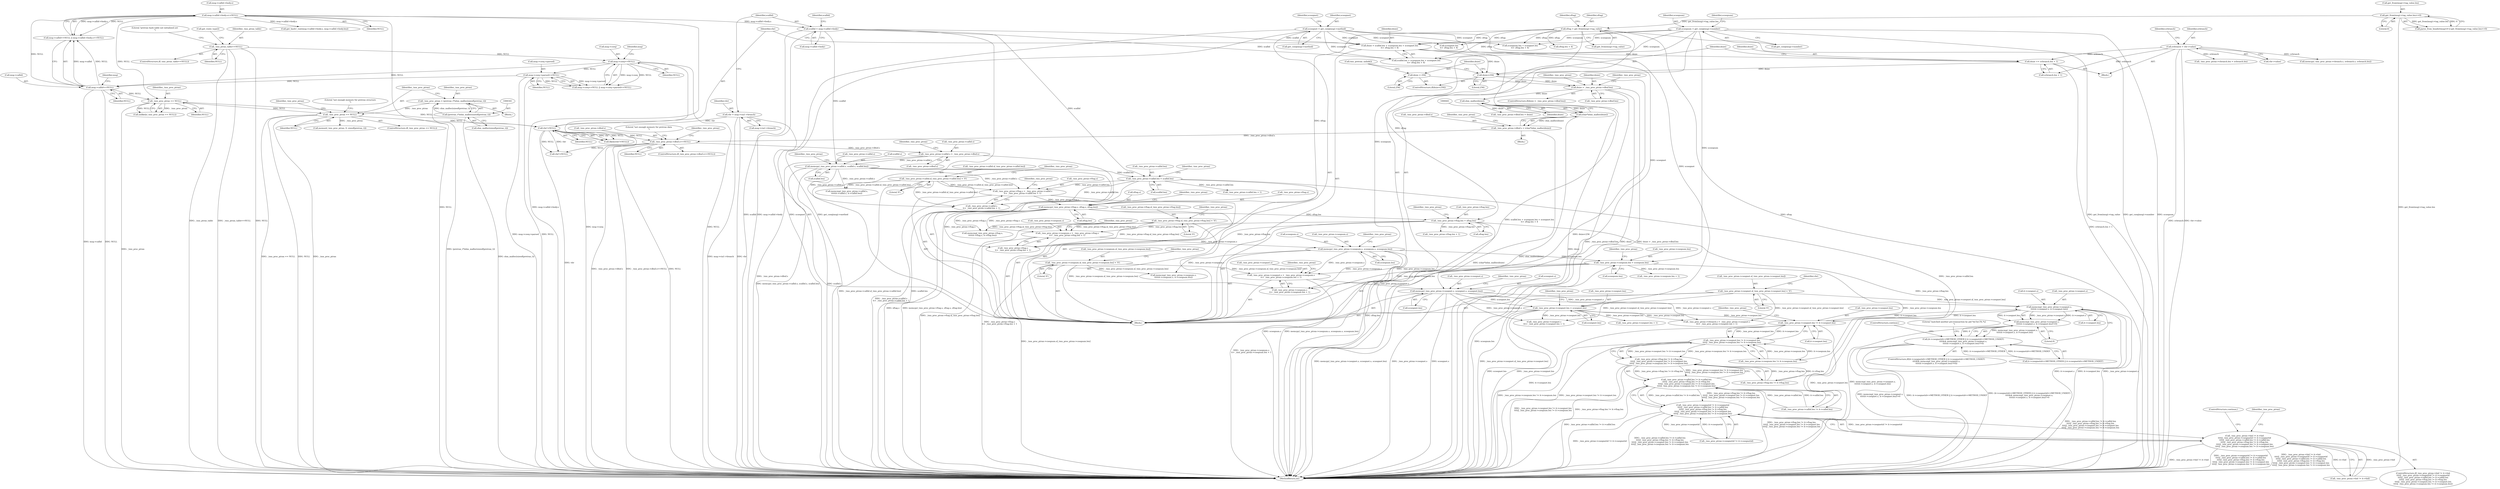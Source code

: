 digraph "0_kamailio_e1d8008a09d9390ebaf698abe8909e10dfec4097@API" {
"1000999" [label="(Call,memcmp(_tmx_proc_ptran->cseqmet.s,\n\t\t\t\t\tit->cseqmet.s, it->cseqmet.len))"];
"1000669" [label="(Call,_tmx_proc_ptran->cseqmet.s[_tmx_proc_ptran->cseqmet.len] = '\0')"];
"1000648" [label="(Call,memcpy(_tmx_proc_ptran->cseqmet.s, scseqmet.s, scseqmet.len))"];
"1000629" [label="(Call,_tmx_proc_ptran->cseqmet.s = _tmx_proc_ptran->cseqnum.s\n\t\t+ _tmx_proc_ptran->cseqnum.len + 1)"];
"1000616" [label="(Call,_tmx_proc_ptran->cseqnum.s[_tmx_proc_ptran->cseqnum.len] = '\0')"];
"1000595" [label="(Call,memcpy(_tmx_proc_ptran->cseqnum.s, scseqnum.s, scseqnum.len))"];
"1000576" [label="(Call,_tmx_proc_ptran->cseqnum.s = _tmx_proc_ptran->ftag.s\n\t\t+ _tmx_proc_ptran->ftag.len + 1)"];
"1000542" [label="(Call,memcpy(_tmx_proc_ptran->ftag.s, sftag.s, sftag.len))"];
"1000523" [label="(Call,_tmx_proc_ptran->ftag.s = _tmx_proc_ptran->callid.s\n\t\t+ _tmx_proc_ptran->callid.len + 1)"];
"1000510" [label="(Call,_tmx_proc_ptran->callid.s[_tmx_proc_ptran->callid.len] = '\0')"];
"1000489" [label="(Call,memcpy(_tmx_proc_ptran->callid.s, scallid.s, scallid.len))"];
"1000478" [label="(Call,_tmx_proc_ptran->callid.s = _tmx_proc_ptran->dbuf.s)"];
"1000445" [label="(Call,_tmx_proc_ptran->dbuf.s==NULL)"];
"1000434" [label="(Call,_tmx_proc_ptran->dbuf.s = (char*)shm_malloc(dsize))"];
"1000440" [label="(Call,(char*)shm_malloc(dsize))"];
"1000442" [label="(Call,shm_malloc(dsize))"];
"1000414" [label="(Call,dsize > _tmx_proc_ptran->dbuf.len)"];
"1000406" [label="(Call,dsize<256)"];
"1000365" [label="(Call,dsize = scallid.len + scseqnum.len + scseqmet.len\n\t\t+ sftag.len + 4)"];
"1000271" [label="(Call,scallid = msg->callid->body)"];
"1000249" [label="(Call,msg->callid->body.s==NULL)"];
"1000244" [label="(Call,msg->callid==NULL)"];
"1000172" [label="(Call,msg->cseq==NULL)"];
"1000118" [label="(Call,_tmx_ptran_table==NULL)"];
"1000177" [label="(Call,msg->cseq->parsed==NULL)"];
"1000290" [label="(Call,scseqnum = get_cseq(msg)->number)"];
"1000281" [label="(Call,scseqmet = get_cseq(msg)->method)"];
"1000299" [label="(Call,sftag = get_from(msg)->tag_value)"];
"1000228" [label="(Call,get_from(msg)->tag_value.len==0)"];
"1000398" [label="(Call,dsize += svbranch.len + 1)"];
"1000390" [label="(Call,svbranch = vbr->value)"];
"1000409" [label="(Call,dsize = 256)"];
"1000386" [label="(Call,vbr!=NULL)"];
"1000264" [label="(Call,vbr = msg->via1->branch)"];
"1000334" [label="(Call,_tmx_proc_ptran == NULL)"];
"1000346" [label="(Call,_tmx_proc_ptran == NULL)"];
"1000338" [label="(Call,_tmx_proc_ptran = (pretran_t*)shm_malloc(sizeof(pretran_t)))"];
"1000340" [label="(Call,(pretran_t*)shm_malloc(sizeof(pretran_t)))"];
"1000501" [label="(Call,_tmx_proc_ptran->callid.len = scallid.len)"];
"1000563" [label="(Call,_tmx_proc_ptran->ftag.s[_tmx_proc_ptran->ftag.len] = '\0')"];
"1000554" [label="(Call,_tmx_proc_ptran->ftag.len = sftag.len)"];
"1000607" [label="(Call,_tmx_proc_ptran->cseqnum.len = scseqnum.len)"];
"1000825" [label="(Call,_tmx_proc_ptran->cseqmet.len != it->cseqmet.len)"];
"1000660" [label="(Call,_tmx_proc_ptran->cseqmet.len = scseqmet.len)"];
"1000999" [label="(Call,memcmp(_tmx_proc_ptran->cseqmet.s,\n\t\t\t\t\tit->cseqmet.s, it->cseqmet.len))"];
"1000824" [label="(Call,_tmx_proc_ptran->cseqmet.len != it->cseqmet.len\n\t\t\t\t|| _tmx_proc_ptran->cseqnum.len != it->cseqnum.len)"];
"1000812" [label="(Call,_tmx_proc_ptran->ftag.len != it->ftag.len\n\t\t\t\t|| _tmx_proc_ptran->cseqmet.len != it->cseqmet.len\n\t\t\t\t|| _tmx_proc_ptran->cseqnum.len != it->cseqnum.len)"];
"1000800" [label="(Call,_tmx_proc_ptran->callid.len != it->callid.len\n\t\t\t\t|| _tmx_proc_ptran->ftag.len != it->ftag.len\n\t\t\t\t|| _tmx_proc_ptran->cseqmet.len != it->cseqmet.len\n\t\t\t\t|| _tmx_proc_ptran->cseqnum.len != it->cseqnum.len)"];
"1000792" [label="(Call,_tmx_proc_ptran->cseqmetid != it->cseqmetid\n\t\t\t\t|| _tmx_proc_ptran->callid.len != it->callid.len\n\t\t\t\t|| _tmx_proc_ptran->ftag.len != it->ftag.len\n\t\t\t\t|| _tmx_proc_ptran->cseqmet.len != it->cseqmet.len\n\t\t\t\t|| _tmx_proc_ptran->cseqnum.len != it->cseqnum.len)"];
"1000784" [label="(Call,_tmx_proc_ptran->hid != it->hid\n\t\t\t\t|| _tmx_proc_ptran->cseqmetid != it->cseqmetid\n\t\t\t\t|| _tmx_proc_ptran->callid.len != it->callid.len\n\t\t\t\t|| _tmx_proc_ptran->ftag.len != it->ftag.len\n\t\t\t\t|| _tmx_proc_ptran->cseqmet.len != it->cseqmet.len\n\t\t\t\t|| _tmx_proc_ptran->cseqnum.len != it->cseqnum.len)"];
"1000998" [label="(Call,memcmp(_tmx_proc_ptran->cseqmet.s,\n\t\t\t\t\tit->cseqmet.s, it->cseqmet.len)!=0)"];
"1000986" [label="(Call,(it->cseqmetid==METHOD_OTHER || it->cseqmetid==METHOD_UNDEF)\n\t\t\t\t&& memcmp(_tmx_proc_ptran->cseqmet.s,\n\t\t\t\t\tit->cseqmet.s, it->cseqmet.len)!=0)"];
"1000632" [label="(Identifier,_tmx_proc_ptran)"];
"1000443" [label="(Identifier,dsize)"];
"1000812" [label="(Call,_tmx_proc_ptran->ftag.len != it->ftag.len\n\t\t\t\t|| _tmx_proc_ptran->cseqmet.len != it->cseqmet.len\n\t\t\t\t|| _tmx_proc_ptran->cseqnum.len != it->cseqnum.len)"];
"1000554" [label="(Call,_tmx_proc_ptran->ftag.len = sftag.len)"];
"1000489" [label="(Call,memcpy(_tmx_proc_ptran->callid.s, scallid.s, scallid.len))"];
"1000123" [label="(Literal,\"pretran hash table not initialized yet\n\")"];
"1000265" [label="(Identifier,vbr)"];
"1000280" [label="(Identifier,scallid)"];
"1001050" [label="(MethodReturn,int)"];
"1000266" [label="(Call,msg->via1->branch)"];
"1000273" [label="(Call,msg->callid->body)"];
"1000577" [label="(Call,_tmx_proc_ptran->cseqnum.s)"];
"1000657" [label="(Call,scseqmet.len)"];
"1000310" [label="(Call,get_hash1_raw(msg->callid->body.s, msg->callid->body.len))"];
"1000253" [label="(Identifier,msg)"];
"1000601" [label="(Call,scseqnum.s)"];
"1000616" [label="(Call,_tmx_proc_ptran->cseqnum.s[_tmx_proc_ptran->cseqnum.len] = '\0')"];
"1000582" [label="(Call,_tmx_proc_ptran->ftag.s\n\t\t+ _tmx_proc_ptran->ftag.len + 1)"];
"1000490" [label="(Call,_tmx_proc_ptran->callid.s)"];
"1000245" [label="(Call,msg->callid)"];
"1000235" [label="(Literal,0)"];
"1000375" [label="(Call,scseqmet.len\n\t\t+ sftag.len + 4)"];
"1000785" [label="(Call,_tmx_proc_ptran->hid != it->hid)"];
"1000793" [label="(Call,_tmx_proc_ptran->cseqmetid != it->cseqmetid)"];
"1000985" [label="(ControlStructure,if((it->cseqmetid==METHOD_OTHER || it->cseqmetid==METHOD_UNDEF)\n\t\t\t\t&& memcmp(_tmx_proc_ptran->cseqmet.s,\n\t\t\t\t\tit->cseqmet.s, it->cseqmet.len)!=0))"];
"1000434" [label="(Call,_tmx_proc_ptran->dbuf.s = (char*)shm_malloc(dsize))"];
"1000244" [label="(Call,msg->callid==NULL)"];
"1000180" [label="(Identifier,msg)"];
"1000307" [label="(Identifier,sftag)"];
"1000654" [label="(Call,scseqmet.s)"];
"1000999" [label="(Call,memcmp(_tmx_proc_ptran->cseqmet.s,\n\t\t\t\t\tit->cseqmet.s, it->cseqmet.len))"];
"1000998" [label="(Call,memcmp(_tmx_proc_ptran->cseqmet.s,\n\t\t\t\t\tit->cseqmet.s, it->cseqmet.len)!=0)"];
"1000407" [label="(Identifier,dsize)"];
"1000435" [label="(Call,_tmx_proc_ptran->dbuf.s)"];
"1000390" [label="(Call,svbranch = vbr->value)"];
"1000291" [label="(Identifier,scseqnum)"];
"1000545" [label="(Identifier,_tmx_proc_ptran)"];
"1000356" [label="(Identifier,_tmx_proc_ptran)"];
"1000171" [label="(Call,msg->cseq==NULL || msg->cseq->parsed==NULL)"];
"1000172" [label="(Call,msg->cseq==NULL)"];
"1000366" [label="(Identifier,dsize)"];
"1000673" [label="(Identifier,_tmx_proc_ptran)"];
"1000415" [label="(Identifier,dsize)"];
"1001016" [label="(ControlStructure,continue;)"];
"1000576" [label="(Call,_tmx_proc_ptran->cseqnum.s = _tmx_proc_ptran->ftag.s\n\t\t+ _tmx_proc_ptran->ftag.len + 1)"];
"1000685" [label="(Identifier,vbr)"];
"1000949" [label="(Call,memcmp(_tmx_proc_ptran->ftag.s,\n\t\t\t\t\tit->ftag.s, it->ftag.len))"];
"1000348" [label="(Identifier,NULL)"];
"1000440" [label="(Call,(char*)shm_malloc(dsize))"];
"1000564" [label="(Call,_tmx_proc_ptran->ftag.s[_tmx_proc_ptran->ftag.len])"];
"1000118" [label="(Call,_tmx_ptran_table==NULL)"];
"1000223" [label="(Call,parse_from_header(msg)<0 || get_from(msg)->tag_value.len==0)"];
"1000800" [label="(Call,_tmx_proc_ptran->callid.len != it->callid.len\n\t\t\t\t|| _tmx_proc_ptran->ftag.len != it->ftag.len\n\t\t\t\t|| _tmx_proc_ptran->cseqmet.len != it->cseqmet.len\n\t\t\t\t|| _tmx_proc_ptran->cseqnum.len != it->cseqnum.len)"];
"1000281" [label="(Call,scseqmet = get_cseq(msg)->method)"];
"1000178" [label="(Call,msg->cseq->parsed)"];
"1000271" [label="(Call,scallid = msg->callid->body)"];
"1000598" [label="(Identifier,_tmx_proc_ptran)"];
"1000272" [label="(Identifier,scallid)"];
"1000371" [label="(Call,scseqnum.len + scseqmet.len\n\t\t+ sftag.len + 4)"];
"1000229" [label="(Call,get_from(msg)->tag_value.len)"];
"1000824" [label="(Call,_tmx_proc_ptran->cseqmet.len != it->cseqmet.len\n\t\t\t\t|| _tmx_proc_ptran->cseqnum.len != it->cseqnum.len)"];
"1000120" [label="(Identifier,NULL)"];
"1000458" [label="(Call,_tmx_proc_ptran->dbuf.len = dsize)"];
"1000117" [label="(ControlStructure,if(_tmx_ptran_table==NULL))"];
"1000386" [label="(Call,vbr!=NULL)"];
"1000501" [label="(Call,_tmx_proc_ptran->callid.len = scallid.len)"];
"1000563" [label="(Call,_tmx_proc_ptran->ftag.s[_tmx_proc_ptran->ftag.len] = '\0')"];
"1000510" [label="(Call,_tmx_proc_ptran->callid.s[_tmx_proc_ptran->callid.len] = '\0')"];
"1000385" [label="(Call,likely(vbr!=NULL))"];
"1000338" [label="(Call,_tmx_proc_ptran = (pretran_t*)shm_malloc(sizeof(pretran_t)))"];
"1000445" [label="(Call,_tmx_proc_ptran->dbuf.s==NULL)"];
"1000300" [label="(Identifier,sftag)"];
"1000669" [label="(Call,_tmx_proc_ptran->cseqmet.s[_tmx_proc_ptran->cseqmet.len] = '\0')"];
"1000613" [label="(Call,scseqnum.len)"];
"1000543" [label="(Call,_tmx_proc_ptran->ftag.s)"];
"1000524" [label="(Call,_tmx_proc_ptran->ftag.s)"];
"1000408" [label="(Literal,256)"];
"1000421" [label="(Block,)"];
"1000248" [label="(Identifier,NULL)"];
"1000228" [label="(Call,get_from(msg)->tag_value.len==0)"];
"1000451" [label="(Identifier,NULL)"];
"1000342" [label="(Call,shm_malloc(sizeof(pretran_t)))"];
"1000826" [label="(Call,_tmx_proc_ptran->cseqmet.len)"];
"1000792" [label="(Call,_tmx_proc_ptran->cseqmetid != it->cseqmetid\n\t\t\t\t|| _tmx_proc_ptran->callid.len != it->callid.len\n\t\t\t\t|| _tmx_proc_ptran->ftag.len != it->ftag.len\n\t\t\t\t|| _tmx_proc_ptran->cseqmet.len != it->cseqmet.len\n\t\t\t\t|| _tmx_proc_ptran->cseqnum.len != it->cseqnum.len)"];
"1000467" [label="(Identifier,_tmx_proc_ptran)"];
"1000337" [label="(Block,)"];
"1000410" [label="(Identifier,dsize)"];
"1000298" [label="(Identifier,scseqnum)"];
"1000391" [label="(Identifier,svbranch)"];
"1000694" [label="(Call,_tmx_proc_ptran->cseqmet.s\n\t\t\t+ _tmx_proc_ptran->cseqmet.len + 1)"];
"1000355" [label="(Call,memset(_tmx_proc_ptran, 0, sizeof(pretran_t)))"];
"1000548" [label="(Call,sftag.s)"];
"1000831" [label="(Call,it->cseqmet.len)"];
"1000681" [label="(Literal,'\0')"];
"1000177" [label="(Call,msg->cseq->parsed==NULL)"];
"1001018" [label="(Literal,\"matched another pre-transaction by pid %d for [%.*s]\n\")"];
"1000847" [label="(ControlStructure,continue;)"];
"1000334" [label="(Call,_tmx_proc_ptran == NULL)"];
"1000176" [label="(Identifier,NULL)"];
"1000661" [label="(Call,_tmx_proc_ptran->cseqmet.len)"];
"1000351" [label="(Literal,\"not enough memory for pretran structure\n\")"];
"1000595" [label="(Call,memcpy(_tmx_proc_ptran->cseqnum.s, scseqnum.s, scseqnum.len))"];
"1000484" [label="(Call,_tmx_proc_ptran->dbuf.s)"];
"1000461" [label="(Identifier,_tmx_proc_ptran)"];
"1000129" [label="(Call,get_route_type())"];
"1001000" [label="(Call,_tmx_proc_ptran->cseqmet.s)"];
"1000387" [label="(Identifier,vbr)"];
"1000442" [label="(Call,shm_malloc(dsize))"];
"1000416" [label="(Call,_tmx_proc_ptran->dbuf.len)"];
"1000412" [label="(Call,tmx_pretran_unlink())"];
"1000425" [label="(Identifier,_tmx_proc_ptran)"];
"1000801" [label="(Call,_tmx_proc_ptran->callid.len != it->callid.len)"];
"1000119" [label="(Identifier,_tmx_ptran_table)"];
"1000825" [label="(Call,_tmx_proc_ptran->cseqmet.len != it->cseqmet.len)"];
"1000340" [label="(Call,(pretran_t*)shm_malloc(sizeof(pretran_t)))"];
"1000479" [label="(Call,_tmx_proc_ptran->callid.s)"];
"1000502" [label="(Call,_tmx_proc_ptran->callid.len)"];
"1000575" [label="(Literal,'\0')"];
"1000688" [label="(Call,_tmx_proc_ptran->vbranch.s = _tmx_proc_ptran->cseqmet.s\n\t\t\t+ _tmx_proc_ptran->cseqmet.len + 1)"];
"1000389" [label="(Block,)"];
"1000392" [label="(Call,vbr->value)"];
"1000345" [label="(ControlStructure,if(_tmx_proc_ptran == NULL))"];
"1000379" [label="(Call,sftag.len + 4)"];
"1000290" [label="(Call,scseqnum = get_cseq(msg)->number)"];
"1000560" [label="(Call,sftag.len)"];
"1000514" [label="(Identifier,_tmx_proc_ptran)"];
"1000405" [label="(ControlStructure,if(dsize<256))"];
"1000511" [label="(Call,_tmx_proc_ptran->callid.s[_tmx_proc_ptran->callid.len])"];
"1000666" [label="(Call,scseqmet.len)"];
"1000498" [label="(Call,scallid.len)"];
"1000522" [label="(Literal,'\0')"];
"1000444" [label="(ControlStructure,if(_tmx_proc_ptran->dbuf.s==NULL))"];
"1000397" [label="(Identifier,svbranch)"];
"1000719" [label="(Call,_tmx_proc_ptran->vbranch.len = svbranch.len)"];
"1000335" [label="(Identifier,_tmx_proc_ptran)"];
"1000579" [label="(Identifier,_tmx_proc_ptran)"];
"1000347" [label="(Identifier,_tmx_proc_ptran)"];
"1000628" [label="(Literal,'\0')"];
"1000104" [label="(Block,)"];
"1000388" [label="(Identifier,NULL)"];
"1000257" [label="(Identifier,NULL)"];
"1000607" [label="(Call,_tmx_proc_ptran->cseqnum.len = scseqnum.len)"];
"1000409" [label="(Call,dsize = 256)"];
"1000557" [label="(Identifier,_tmx_proc_ptran)"];
"1000526" [label="(Identifier,_tmx_proc_ptran)"];
"1000333" [label="(Call,unlikely(_tmx_proc_ptran == NULL))"];
"1000648" [label="(Call,memcpy(_tmx_proc_ptran->cseqmet.s, scseqmet.s, scseqmet.len))"];
"1000649" [label="(Call,_tmx_proc_ptran->cseqmet.s)"];
"1000399" [label="(Identifier,dsize)"];
"1000839" [label="(Identifier,_tmx_proc_ptran)"];
"1000630" [label="(Call,_tmx_proc_ptran->cseqmet.s)"];
"1001015" [label="(Literal,0)"];
"1000173" [label="(Call,msg->cseq)"];
"1000446" [label="(Call,_tmx_proc_ptran->dbuf.s)"];
"1000283" [label="(Call,get_cseq(msg)->method)"];
"1000987" [label="(Call,it->cseqmetid==METHOD_OTHER || it->cseqmetid==METHOD_UNDEF)"];
"1000635" [label="(Call,_tmx_proc_ptran->cseqnum.s\n\t\t+ _tmx_proc_ptran->cseqnum.len + 1)"];
"1000301" [label="(Call,get_from(msg)->tag_value)"];
"1000183" [label="(Identifier,NULL)"];
"1000346" [label="(Call,_tmx_proc_ptran == NULL)"];
"1000406" [label="(Call,dsize<256)"];
"1000617" [label="(Call,_tmx_proc_ptran->cseqnum.s[_tmx_proc_ptran->cseqnum.len])"];
"1000365" [label="(Call,dsize = scallid.len + scseqnum.len + scseqmet.len\n\t\t+ sftag.len + 4)"];
"1000620" [label="(Identifier,_tmx_proc_ptran)"];
"1000986" [label="(Call,(it->cseqmetid==METHOD_OTHER || it->cseqmetid==METHOD_UNDEF)\n\t\t\t\t&& memcmp(_tmx_proc_ptran->cseqmet.s,\n\t\t\t\t\tit->cseqmet.s, it->cseqmet.len)!=0)"];
"1001005" [label="(Call,it->cseqmet.s)"];
"1000529" [label="(Call,_tmx_proc_ptran->callid.s\n\t\t+ _tmx_proc_ptran->callid.len + 1)"];
"1000400" [label="(Call,svbranch.len + 1)"];
"1000783" [label="(ControlStructure,if(_tmx_proc_ptran->hid != it->hid\n\t\t\t\t|| _tmx_proc_ptran->cseqmetid != it->cseqmetid\n\t\t\t\t|| _tmx_proc_ptran->callid.len != it->callid.len\n\t\t\t\t|| _tmx_proc_ptran->ftag.len != it->ftag.len\n\t\t\t\t|| _tmx_proc_ptran->cseqmet.len != it->cseqmet.len\n\t\t\t\t|| _tmx_proc_ptran->cseqnum.len != it->cseqnum.len))"];
"1000414" [label="(Call,dsize > _tmx_proc_ptran->dbuf.len)"];
"1000492" [label="(Identifier,_tmx_proc_ptran)"];
"1000249" [label="(Call,msg->callid->body.s==NULL)"];
"1000542" [label="(Call,memcpy(_tmx_proc_ptran->ftag.s, sftag.s, sftag.len))"];
"1000523" [label="(Call,_tmx_proc_ptran->ftag.s = _tmx_proc_ptran->callid.s\n\t\t+ _tmx_proc_ptran->callid.len + 1)"];
"1000535" [label="(Call,_tmx_proc_ptran->callid.len + 1)"];
"1000670" [label="(Call,_tmx_proc_ptran->cseqmet.s[_tmx_proc_ptran->cseqmet.len])"];
"1000299" [label="(Call,sftag = get_from(msg)->tag_value)"];
"1000282" [label="(Identifier,scseqmet)"];
"1000413" [label="(ControlStructure,if(dsize > _tmx_proc_ptran->dbuf.len))"];
"1000336" [label="(Identifier,NULL)"];
"1000495" [label="(Call,scallid.s)"];
"1000663" [label="(Identifier,_tmx_proc_ptran)"];
"1000651" [label="(Identifier,_tmx_proc_ptran)"];
"1000629" [label="(Call,_tmx_proc_ptran->cseqmet.s = _tmx_proc_ptran->cseqnum.s\n\t\t+ _tmx_proc_ptran->cseqnum.len + 1)"];
"1000411" [label="(Literal,256)"];
"1000813" [label="(Call,_tmx_proc_ptran->ftag.len != it->ftag.len)"];
"1000608" [label="(Call,_tmx_proc_ptran->cseqnum.len)"];
"1000454" [label="(Literal,\"not enough memory for pretran data\n\")"];
"1000551" [label="(Call,sftag.len)"];
"1000641" [label="(Call,_tmx_proc_ptran->cseqnum.len + 1)"];
"1000930" [label="(Call,memcmp(_tmx_proc_ptran->callid.s,\n\t\t\t\t\tit->callid.s, it->callid.len))"];
"1000367" [label="(Call,scallid.len + scseqnum.len + scseqmet.len\n\t\t+ sftag.len + 4)"];
"1000596" [label="(Call,_tmx_proc_ptran->cseqnum.s)"];
"1000289" [label="(Identifier,scseqmet)"];
"1000567" [label="(Identifier,_tmx_proc_ptran)"];
"1000243" [label="(Call,msg->callid==NULL || msg->callid->body.s==NULL)"];
"1000836" [label="(Call,_tmx_proc_ptran->cseqnum.len != it->cseqnum.len)"];
"1000853" [label="(Identifier,_tmx_proc_ptran)"];
"1000448" [label="(Identifier,_tmx_proc_ptran)"];
"1000264" [label="(Call,vbr = msg->via1->branch)"];
"1000700" [label="(Call,_tmx_proc_ptran->cseqmet.len + 1)"];
"1000784" [label="(Call,_tmx_proc_ptran->hid != it->hid\n\t\t\t\t|| _tmx_proc_ptran->cseqmetid != it->cseqmetid\n\t\t\t\t|| _tmx_proc_ptran->callid.len != it->callid.len\n\t\t\t\t|| _tmx_proc_ptran->ftag.len != it->ftag.len\n\t\t\t\t|| _tmx_proc_ptran->cseqmet.len != it->cseqmet.len\n\t\t\t\t|| _tmx_proc_ptran->cseqnum.len != it->cseqnum.len)"];
"1000588" [label="(Call,_tmx_proc_ptran->ftag.len + 1)"];
"1000967" [label="(Call,memcmp(_tmx_proc_ptran->cseqnum.s,\n\t\t\t\t\tit->cseqnum.s, it->cseqnum.len))"];
"1000610" [label="(Identifier,_tmx_proc_ptran)"];
"1000707" [label="(Call,memcpy(_tmx_proc_ptran->vbranch.s, svbranch.s, svbranch.len))"];
"1001010" [label="(Call,it->cseqmet.len)"];
"1000292" [label="(Call,get_cseq(msg)->number)"];
"1000478" [label="(Call,_tmx_proc_ptran->callid.s = _tmx_proc_ptran->dbuf.s)"];
"1000507" [label="(Call,scallid.len)"];
"1000398" [label="(Call,dsize += svbranch.len + 1)"];
"1000250" [label="(Call,msg->callid->body.s)"];
"1000604" [label="(Call,scseqnum.len)"];
"1000339" [label="(Identifier,_tmx_proc_ptran)"];
"1000555" [label="(Call,_tmx_proc_ptran->ftag.len)"];
"1000660" [label="(Call,_tmx_proc_ptran->cseqmet.len = scseqmet.len)"];
"1000684" [label="(Call,vbr!=NULL)"];
"1000504" [label="(Identifier,_tmx_proc_ptran)"];
"1000999" -> "1000998"  [label="AST: "];
"1000999" -> "1001010"  [label="CFG: "];
"1001000" -> "1000999"  [label="AST: "];
"1001005" -> "1000999"  [label="AST: "];
"1001010" -> "1000999"  [label="AST: "];
"1001015" -> "1000999"  [label="CFG: "];
"1000999" -> "1001050"  [label="DDG: it->cseqmet.s"];
"1000999" -> "1001050"  [label="DDG: it->cseqmet.len"];
"1000999" -> "1001050"  [label="DDG: _tmx_proc_ptran->cseqmet.s"];
"1000999" -> "1000825"  [label="DDG: it->cseqmet.len"];
"1000999" -> "1000998"  [label="DDG: _tmx_proc_ptran->cseqmet.s"];
"1000999" -> "1000998"  [label="DDG: it->cseqmet.s"];
"1000999" -> "1000998"  [label="DDG: it->cseqmet.len"];
"1000669" -> "1000999"  [label="DDG: _tmx_proc_ptran->cseqmet.s[_tmx_proc_ptran->cseqmet.len]"];
"1000648" -> "1000999"  [label="DDG: _tmx_proc_ptran->cseqmet.s"];
"1000825" -> "1000999"  [label="DDG: it->cseqmet.len"];
"1000669" -> "1000104"  [label="AST: "];
"1000669" -> "1000681"  [label="CFG: "];
"1000670" -> "1000669"  [label="AST: "];
"1000681" -> "1000669"  [label="AST: "];
"1000685" -> "1000669"  [label="CFG: "];
"1000669" -> "1001050"  [label="DDG: _tmx_proc_ptran->cseqmet.s[_tmx_proc_ptran->cseqmet.len]"];
"1000669" -> "1000688"  [label="DDG: _tmx_proc_ptran->cseqmet.s[_tmx_proc_ptran->cseqmet.len]"];
"1000669" -> "1000694"  [label="DDG: _tmx_proc_ptran->cseqmet.s[_tmx_proc_ptran->cseqmet.len]"];
"1000648" -> "1000104"  [label="AST: "];
"1000648" -> "1000657"  [label="CFG: "];
"1000649" -> "1000648"  [label="AST: "];
"1000654" -> "1000648"  [label="AST: "];
"1000657" -> "1000648"  [label="AST: "];
"1000663" -> "1000648"  [label="CFG: "];
"1000648" -> "1001050"  [label="DDG: memcpy(_tmx_proc_ptran->cseqmet.s, scseqmet.s, scseqmet.len)"];
"1000648" -> "1001050"  [label="DDG: _tmx_proc_ptran->cseqmet.s"];
"1000648" -> "1001050"  [label="DDG: scseqmet.s"];
"1000629" -> "1000648"  [label="DDG: _tmx_proc_ptran->cseqmet.s"];
"1000281" -> "1000648"  [label="DDG: scseqmet"];
"1000648" -> "1000660"  [label="DDG: scseqmet.len"];
"1000648" -> "1000688"  [label="DDG: _tmx_proc_ptran->cseqmet.s"];
"1000648" -> "1000694"  [label="DDG: _tmx_proc_ptran->cseqmet.s"];
"1000629" -> "1000104"  [label="AST: "];
"1000629" -> "1000635"  [label="CFG: "];
"1000630" -> "1000629"  [label="AST: "];
"1000635" -> "1000629"  [label="AST: "];
"1000651" -> "1000629"  [label="CFG: "];
"1000629" -> "1001050"  [label="DDG: _tmx_proc_ptran->cseqnum.s\n\t\t+ _tmx_proc_ptran->cseqnum.len + 1"];
"1000616" -> "1000629"  [label="DDG: _tmx_proc_ptran->cseqnum.s[_tmx_proc_ptran->cseqnum.len]"];
"1000595" -> "1000629"  [label="DDG: _tmx_proc_ptran->cseqnum.s"];
"1000607" -> "1000629"  [label="DDG: _tmx_proc_ptran->cseqnum.len"];
"1000616" -> "1000104"  [label="AST: "];
"1000616" -> "1000628"  [label="CFG: "];
"1000617" -> "1000616"  [label="AST: "];
"1000628" -> "1000616"  [label="AST: "];
"1000632" -> "1000616"  [label="CFG: "];
"1000616" -> "1001050"  [label="DDG: _tmx_proc_ptran->cseqnum.s[_tmx_proc_ptran->cseqnum.len]"];
"1000616" -> "1000635"  [label="DDG: _tmx_proc_ptran->cseqnum.s[_tmx_proc_ptran->cseqnum.len]"];
"1000616" -> "1000967"  [label="DDG: _tmx_proc_ptran->cseqnum.s[_tmx_proc_ptran->cseqnum.len]"];
"1000595" -> "1000104"  [label="AST: "];
"1000595" -> "1000604"  [label="CFG: "];
"1000596" -> "1000595"  [label="AST: "];
"1000601" -> "1000595"  [label="AST: "];
"1000604" -> "1000595"  [label="AST: "];
"1000610" -> "1000595"  [label="CFG: "];
"1000595" -> "1001050"  [label="DDG: memcpy(_tmx_proc_ptran->cseqnum.s, scseqnum.s, scseqnum.len)"];
"1000595" -> "1001050"  [label="DDG: scseqnum.s"];
"1000576" -> "1000595"  [label="DDG: _tmx_proc_ptran->cseqnum.s"];
"1000290" -> "1000595"  [label="DDG: scseqnum"];
"1000595" -> "1000607"  [label="DDG: scseqnum.len"];
"1000595" -> "1000635"  [label="DDG: _tmx_proc_ptran->cseqnum.s"];
"1000595" -> "1000967"  [label="DDG: _tmx_proc_ptran->cseqnum.s"];
"1000576" -> "1000104"  [label="AST: "];
"1000576" -> "1000582"  [label="CFG: "];
"1000577" -> "1000576"  [label="AST: "];
"1000582" -> "1000576"  [label="AST: "];
"1000598" -> "1000576"  [label="CFG: "];
"1000576" -> "1001050"  [label="DDG: _tmx_proc_ptran->ftag.s\n\t\t+ _tmx_proc_ptran->ftag.len + 1"];
"1000542" -> "1000576"  [label="DDG: _tmx_proc_ptran->ftag.s"];
"1000563" -> "1000576"  [label="DDG: _tmx_proc_ptran->ftag.s[_tmx_proc_ptran->ftag.len]"];
"1000554" -> "1000576"  [label="DDG: _tmx_proc_ptran->ftag.len"];
"1000542" -> "1000104"  [label="AST: "];
"1000542" -> "1000551"  [label="CFG: "];
"1000543" -> "1000542"  [label="AST: "];
"1000548" -> "1000542"  [label="AST: "];
"1000551" -> "1000542"  [label="AST: "];
"1000557" -> "1000542"  [label="CFG: "];
"1000542" -> "1001050"  [label="DDG: sftag.s"];
"1000542" -> "1001050"  [label="DDG: memcpy(_tmx_proc_ptran->ftag.s, sftag.s, sftag.len)"];
"1000523" -> "1000542"  [label="DDG: _tmx_proc_ptran->ftag.s"];
"1000299" -> "1000542"  [label="DDG: sftag"];
"1000542" -> "1000554"  [label="DDG: sftag.len"];
"1000542" -> "1000582"  [label="DDG: _tmx_proc_ptran->ftag.s"];
"1000542" -> "1000949"  [label="DDG: _tmx_proc_ptran->ftag.s"];
"1000523" -> "1000104"  [label="AST: "];
"1000523" -> "1000529"  [label="CFG: "];
"1000524" -> "1000523"  [label="AST: "];
"1000529" -> "1000523"  [label="AST: "];
"1000545" -> "1000523"  [label="CFG: "];
"1000523" -> "1001050"  [label="DDG: _tmx_proc_ptran->callid.s\n\t\t+ _tmx_proc_ptran->callid.len + 1"];
"1000510" -> "1000523"  [label="DDG: _tmx_proc_ptran->callid.s[_tmx_proc_ptran->callid.len]"];
"1000489" -> "1000523"  [label="DDG: _tmx_proc_ptran->callid.s"];
"1000501" -> "1000523"  [label="DDG: _tmx_proc_ptran->callid.len"];
"1000510" -> "1000104"  [label="AST: "];
"1000510" -> "1000522"  [label="CFG: "];
"1000511" -> "1000510"  [label="AST: "];
"1000522" -> "1000510"  [label="AST: "];
"1000526" -> "1000510"  [label="CFG: "];
"1000510" -> "1001050"  [label="DDG: _tmx_proc_ptran->callid.s[_tmx_proc_ptran->callid.len]"];
"1000510" -> "1000529"  [label="DDG: _tmx_proc_ptran->callid.s[_tmx_proc_ptran->callid.len]"];
"1000510" -> "1000930"  [label="DDG: _tmx_proc_ptran->callid.s[_tmx_proc_ptran->callid.len]"];
"1000489" -> "1000104"  [label="AST: "];
"1000489" -> "1000498"  [label="CFG: "];
"1000490" -> "1000489"  [label="AST: "];
"1000495" -> "1000489"  [label="AST: "];
"1000498" -> "1000489"  [label="AST: "];
"1000504" -> "1000489"  [label="CFG: "];
"1000489" -> "1001050"  [label="DDG: memcpy(_tmx_proc_ptran->callid.s, scallid.s, scallid.len)"];
"1000489" -> "1001050"  [label="DDG: scallid.s"];
"1000478" -> "1000489"  [label="DDG: _tmx_proc_ptran->callid.s"];
"1000271" -> "1000489"  [label="DDG: scallid"];
"1000489" -> "1000501"  [label="DDG: scallid.len"];
"1000489" -> "1000529"  [label="DDG: _tmx_proc_ptran->callid.s"];
"1000489" -> "1000930"  [label="DDG: _tmx_proc_ptran->callid.s"];
"1000478" -> "1000104"  [label="AST: "];
"1000478" -> "1000484"  [label="CFG: "];
"1000479" -> "1000478"  [label="AST: "];
"1000484" -> "1000478"  [label="AST: "];
"1000492" -> "1000478"  [label="CFG: "];
"1000478" -> "1001050"  [label="DDG: _tmx_proc_ptran->dbuf.s"];
"1000445" -> "1000478"  [label="DDG: _tmx_proc_ptran->dbuf.s"];
"1000445" -> "1000444"  [label="AST: "];
"1000445" -> "1000451"  [label="CFG: "];
"1000446" -> "1000445"  [label="AST: "];
"1000451" -> "1000445"  [label="AST: "];
"1000454" -> "1000445"  [label="CFG: "];
"1000461" -> "1000445"  [label="CFG: "];
"1000445" -> "1001050"  [label="DDG: _tmx_proc_ptran->dbuf.s"];
"1000445" -> "1001050"  [label="DDG: _tmx_proc_ptran->dbuf.s==NULL"];
"1000445" -> "1001050"  [label="DDG: NULL"];
"1000434" -> "1000445"  [label="DDG: _tmx_proc_ptran->dbuf.s"];
"1000386" -> "1000445"  [label="DDG: NULL"];
"1000445" -> "1000684"  [label="DDG: NULL"];
"1000434" -> "1000421"  [label="AST: "];
"1000434" -> "1000440"  [label="CFG: "];
"1000435" -> "1000434"  [label="AST: "];
"1000440" -> "1000434"  [label="AST: "];
"1000448" -> "1000434"  [label="CFG: "];
"1000434" -> "1001050"  [label="DDG: (char*)shm_malloc(dsize)"];
"1000440" -> "1000434"  [label="DDG: shm_malloc(dsize)"];
"1000440" -> "1000442"  [label="CFG: "];
"1000441" -> "1000440"  [label="AST: "];
"1000442" -> "1000440"  [label="AST: "];
"1000440" -> "1001050"  [label="DDG: shm_malloc(dsize)"];
"1000442" -> "1000440"  [label="DDG: dsize"];
"1000442" -> "1000443"  [label="CFG: "];
"1000443" -> "1000442"  [label="AST: "];
"1000442" -> "1001050"  [label="DDG: dsize"];
"1000414" -> "1000442"  [label="DDG: dsize"];
"1000442" -> "1000458"  [label="DDG: dsize"];
"1000414" -> "1000413"  [label="AST: "];
"1000414" -> "1000416"  [label="CFG: "];
"1000415" -> "1000414"  [label="AST: "];
"1000416" -> "1000414"  [label="AST: "];
"1000425" -> "1000414"  [label="CFG: "];
"1000467" -> "1000414"  [label="CFG: "];
"1000414" -> "1001050"  [label="DDG: dsize > _tmx_proc_ptran->dbuf.len"];
"1000414" -> "1001050"  [label="DDG: _tmx_proc_ptran->dbuf.len"];
"1000414" -> "1001050"  [label="DDG: dsize"];
"1000406" -> "1000414"  [label="DDG: dsize"];
"1000409" -> "1000414"  [label="DDG: dsize"];
"1000406" -> "1000405"  [label="AST: "];
"1000406" -> "1000408"  [label="CFG: "];
"1000407" -> "1000406"  [label="AST: "];
"1000408" -> "1000406"  [label="AST: "];
"1000410" -> "1000406"  [label="CFG: "];
"1000412" -> "1000406"  [label="CFG: "];
"1000406" -> "1001050"  [label="DDG: dsize<256"];
"1000365" -> "1000406"  [label="DDG: dsize"];
"1000398" -> "1000406"  [label="DDG: dsize"];
"1000365" -> "1000104"  [label="AST: "];
"1000365" -> "1000367"  [label="CFG: "];
"1000366" -> "1000365"  [label="AST: "];
"1000367" -> "1000365"  [label="AST: "];
"1000387" -> "1000365"  [label="CFG: "];
"1000365" -> "1001050"  [label="DDG: scallid.len + scseqnum.len + scseqmet.len\n\t\t+ sftag.len + 4"];
"1000271" -> "1000365"  [label="DDG: scallid"];
"1000290" -> "1000365"  [label="DDG: scseqnum"];
"1000281" -> "1000365"  [label="DDG: scseqmet"];
"1000299" -> "1000365"  [label="DDG: sftag"];
"1000365" -> "1000398"  [label="DDG: dsize"];
"1000271" -> "1000104"  [label="AST: "];
"1000271" -> "1000273"  [label="CFG: "];
"1000272" -> "1000271"  [label="AST: "];
"1000273" -> "1000271"  [label="AST: "];
"1000280" -> "1000271"  [label="CFG: "];
"1000271" -> "1001050"  [label="DDG: msg->callid->body"];
"1000271" -> "1001050"  [label="DDG: scallid"];
"1000249" -> "1000271"  [label="DDG: msg->callid->body.s"];
"1000271" -> "1000367"  [label="DDG: scallid"];
"1000271" -> "1000501"  [label="DDG: scallid"];
"1000249" -> "1000243"  [label="AST: "];
"1000249" -> "1000257"  [label="CFG: "];
"1000250" -> "1000249"  [label="AST: "];
"1000257" -> "1000249"  [label="AST: "];
"1000243" -> "1000249"  [label="CFG: "];
"1000249" -> "1001050"  [label="DDG: NULL"];
"1000249" -> "1001050"  [label="DDG: msg->callid->body.s"];
"1000249" -> "1000243"  [label="DDG: msg->callid->body.s"];
"1000249" -> "1000243"  [label="DDG: NULL"];
"1000244" -> "1000249"  [label="DDG: NULL"];
"1000249" -> "1000310"  [label="DDG: msg->callid->body.s"];
"1000249" -> "1000334"  [label="DDG: NULL"];
"1000244" -> "1000243"  [label="AST: "];
"1000244" -> "1000248"  [label="CFG: "];
"1000245" -> "1000244"  [label="AST: "];
"1000248" -> "1000244"  [label="AST: "];
"1000253" -> "1000244"  [label="CFG: "];
"1000243" -> "1000244"  [label="CFG: "];
"1000244" -> "1001050"  [label="DDG: NULL"];
"1000244" -> "1001050"  [label="DDG: msg->callid"];
"1000244" -> "1000243"  [label="DDG: msg->callid"];
"1000244" -> "1000243"  [label="DDG: NULL"];
"1000172" -> "1000244"  [label="DDG: NULL"];
"1000177" -> "1000244"  [label="DDG: NULL"];
"1000244" -> "1000334"  [label="DDG: NULL"];
"1000172" -> "1000171"  [label="AST: "];
"1000172" -> "1000176"  [label="CFG: "];
"1000173" -> "1000172"  [label="AST: "];
"1000176" -> "1000172"  [label="AST: "];
"1000180" -> "1000172"  [label="CFG: "];
"1000171" -> "1000172"  [label="CFG: "];
"1000172" -> "1001050"  [label="DDG: NULL"];
"1000172" -> "1001050"  [label="DDG: msg->cseq"];
"1000172" -> "1000171"  [label="DDG: msg->cseq"];
"1000172" -> "1000171"  [label="DDG: NULL"];
"1000118" -> "1000172"  [label="DDG: NULL"];
"1000172" -> "1000177"  [label="DDG: NULL"];
"1000118" -> "1000117"  [label="AST: "];
"1000118" -> "1000120"  [label="CFG: "];
"1000119" -> "1000118"  [label="AST: "];
"1000120" -> "1000118"  [label="AST: "];
"1000123" -> "1000118"  [label="CFG: "];
"1000129" -> "1000118"  [label="CFG: "];
"1000118" -> "1001050"  [label="DDG: _tmx_ptran_table==NULL"];
"1000118" -> "1001050"  [label="DDG: NULL"];
"1000118" -> "1001050"  [label="DDG: _tmx_ptran_table"];
"1000177" -> "1000171"  [label="AST: "];
"1000177" -> "1000183"  [label="CFG: "];
"1000178" -> "1000177"  [label="AST: "];
"1000183" -> "1000177"  [label="AST: "];
"1000171" -> "1000177"  [label="CFG: "];
"1000177" -> "1001050"  [label="DDG: msg->cseq->parsed"];
"1000177" -> "1001050"  [label="DDG: NULL"];
"1000177" -> "1000171"  [label="DDG: msg->cseq->parsed"];
"1000177" -> "1000171"  [label="DDG: NULL"];
"1000290" -> "1000104"  [label="AST: "];
"1000290" -> "1000292"  [label="CFG: "];
"1000291" -> "1000290"  [label="AST: "];
"1000292" -> "1000290"  [label="AST: "];
"1000298" -> "1000290"  [label="CFG: "];
"1000290" -> "1001050"  [label="DDG: scseqnum"];
"1000290" -> "1001050"  [label="DDG: get_cseq(msg)->number"];
"1000290" -> "1000367"  [label="DDG: scseqnum"];
"1000290" -> "1000371"  [label="DDG: scseqnum"];
"1000290" -> "1000607"  [label="DDG: scseqnum"];
"1000281" -> "1000104"  [label="AST: "];
"1000281" -> "1000283"  [label="CFG: "];
"1000282" -> "1000281"  [label="AST: "];
"1000283" -> "1000281"  [label="AST: "];
"1000289" -> "1000281"  [label="CFG: "];
"1000281" -> "1001050"  [label="DDG: scseqmet"];
"1000281" -> "1001050"  [label="DDG: get_cseq(msg)->method"];
"1000281" -> "1000367"  [label="DDG: scseqmet"];
"1000281" -> "1000371"  [label="DDG: scseqmet"];
"1000281" -> "1000375"  [label="DDG: scseqmet"];
"1000281" -> "1000660"  [label="DDG: scseqmet"];
"1000299" -> "1000104"  [label="AST: "];
"1000299" -> "1000301"  [label="CFG: "];
"1000300" -> "1000299"  [label="AST: "];
"1000301" -> "1000299"  [label="AST: "];
"1000307" -> "1000299"  [label="CFG: "];
"1000299" -> "1001050"  [label="DDG: get_from(msg)->tag_value"];
"1000299" -> "1001050"  [label="DDG: sftag"];
"1000228" -> "1000299"  [label="DDG: get_from(msg)->tag_value.len"];
"1000299" -> "1000367"  [label="DDG: sftag"];
"1000299" -> "1000371"  [label="DDG: sftag"];
"1000299" -> "1000375"  [label="DDG: sftag"];
"1000299" -> "1000379"  [label="DDG: sftag"];
"1000299" -> "1000554"  [label="DDG: sftag"];
"1000228" -> "1000223"  [label="AST: "];
"1000228" -> "1000235"  [label="CFG: "];
"1000229" -> "1000228"  [label="AST: "];
"1000235" -> "1000228"  [label="AST: "];
"1000223" -> "1000228"  [label="CFG: "];
"1000228" -> "1001050"  [label="DDG: get_from(msg)->tag_value.len"];
"1000228" -> "1000223"  [label="DDG: get_from(msg)->tag_value.len"];
"1000228" -> "1000223"  [label="DDG: 0"];
"1000398" -> "1000389"  [label="AST: "];
"1000398" -> "1000400"  [label="CFG: "];
"1000399" -> "1000398"  [label="AST: "];
"1000400" -> "1000398"  [label="AST: "];
"1000407" -> "1000398"  [label="CFG: "];
"1000398" -> "1001050"  [label="DDG: svbranch.len + 1"];
"1000390" -> "1000398"  [label="DDG: svbranch"];
"1000390" -> "1000389"  [label="AST: "];
"1000390" -> "1000392"  [label="CFG: "];
"1000391" -> "1000390"  [label="AST: "];
"1000392" -> "1000390"  [label="AST: "];
"1000397" -> "1000390"  [label="CFG: "];
"1000390" -> "1001050"  [label="DDG: vbr->value"];
"1000390" -> "1001050"  [label="DDG: svbranch"];
"1000390" -> "1000400"  [label="DDG: svbranch"];
"1000390" -> "1000707"  [label="DDG: svbranch"];
"1000390" -> "1000719"  [label="DDG: svbranch"];
"1000409" -> "1000405"  [label="AST: "];
"1000409" -> "1000411"  [label="CFG: "];
"1000410" -> "1000409"  [label="AST: "];
"1000411" -> "1000409"  [label="AST: "];
"1000412" -> "1000409"  [label="CFG: "];
"1000386" -> "1000385"  [label="AST: "];
"1000386" -> "1000388"  [label="CFG: "];
"1000387" -> "1000386"  [label="AST: "];
"1000388" -> "1000386"  [label="AST: "];
"1000385" -> "1000386"  [label="CFG: "];
"1000386" -> "1001050"  [label="DDG: vbr"];
"1000386" -> "1000385"  [label="DDG: vbr"];
"1000386" -> "1000385"  [label="DDG: NULL"];
"1000264" -> "1000386"  [label="DDG: vbr"];
"1000334" -> "1000386"  [label="DDG: NULL"];
"1000346" -> "1000386"  [label="DDG: NULL"];
"1000386" -> "1000684"  [label="DDG: vbr"];
"1000386" -> "1000684"  [label="DDG: NULL"];
"1000264" -> "1000104"  [label="AST: "];
"1000264" -> "1000266"  [label="CFG: "];
"1000265" -> "1000264"  [label="AST: "];
"1000266" -> "1000264"  [label="AST: "];
"1000272" -> "1000264"  [label="CFG: "];
"1000264" -> "1001050"  [label="DDG: vbr"];
"1000264" -> "1001050"  [label="DDG: msg->via1->branch"];
"1000334" -> "1000333"  [label="AST: "];
"1000334" -> "1000336"  [label="CFG: "];
"1000335" -> "1000334"  [label="AST: "];
"1000336" -> "1000334"  [label="AST: "];
"1000333" -> "1000334"  [label="CFG: "];
"1000334" -> "1001050"  [label="DDG: _tmx_proc_ptran"];
"1000334" -> "1000333"  [label="DDG: _tmx_proc_ptran"];
"1000334" -> "1000333"  [label="DDG: NULL"];
"1000334" -> "1000346"  [label="DDG: NULL"];
"1000346" -> "1000345"  [label="AST: "];
"1000346" -> "1000348"  [label="CFG: "];
"1000347" -> "1000346"  [label="AST: "];
"1000348" -> "1000346"  [label="AST: "];
"1000351" -> "1000346"  [label="CFG: "];
"1000356" -> "1000346"  [label="CFG: "];
"1000346" -> "1001050"  [label="DDG: NULL"];
"1000346" -> "1001050"  [label="DDG: _tmx_proc_ptran"];
"1000346" -> "1001050"  [label="DDG: _tmx_proc_ptran == NULL"];
"1000338" -> "1000346"  [label="DDG: _tmx_proc_ptran"];
"1000346" -> "1000355"  [label="DDG: _tmx_proc_ptran"];
"1000338" -> "1000337"  [label="AST: "];
"1000338" -> "1000340"  [label="CFG: "];
"1000339" -> "1000338"  [label="AST: "];
"1000340" -> "1000338"  [label="AST: "];
"1000347" -> "1000338"  [label="CFG: "];
"1000338" -> "1001050"  [label="DDG: (pretran_t*)shm_malloc(sizeof(pretran_t))"];
"1000340" -> "1000338"  [label="DDG: shm_malloc(sizeof(pretran_t))"];
"1000340" -> "1000342"  [label="CFG: "];
"1000341" -> "1000340"  [label="AST: "];
"1000342" -> "1000340"  [label="AST: "];
"1000340" -> "1001050"  [label="DDG: shm_malloc(sizeof(pretran_t))"];
"1000501" -> "1000104"  [label="AST: "];
"1000501" -> "1000507"  [label="CFG: "];
"1000502" -> "1000501"  [label="AST: "];
"1000507" -> "1000501"  [label="AST: "];
"1000514" -> "1000501"  [label="CFG: "];
"1000501" -> "1001050"  [label="DDG: scallid.len"];
"1000501" -> "1000529"  [label="DDG: _tmx_proc_ptran->callid.len"];
"1000501" -> "1000535"  [label="DDG: _tmx_proc_ptran->callid.len"];
"1000501" -> "1000801"  [label="DDG: _tmx_proc_ptran->callid.len"];
"1000563" -> "1000104"  [label="AST: "];
"1000563" -> "1000575"  [label="CFG: "];
"1000564" -> "1000563"  [label="AST: "];
"1000575" -> "1000563"  [label="AST: "];
"1000579" -> "1000563"  [label="CFG: "];
"1000563" -> "1001050"  [label="DDG: _tmx_proc_ptran->ftag.s[_tmx_proc_ptran->ftag.len]"];
"1000563" -> "1000582"  [label="DDG: _tmx_proc_ptran->ftag.s[_tmx_proc_ptran->ftag.len]"];
"1000563" -> "1000949"  [label="DDG: _tmx_proc_ptran->ftag.s[_tmx_proc_ptran->ftag.len]"];
"1000554" -> "1000104"  [label="AST: "];
"1000554" -> "1000560"  [label="CFG: "];
"1000555" -> "1000554"  [label="AST: "];
"1000560" -> "1000554"  [label="AST: "];
"1000567" -> "1000554"  [label="CFG: "];
"1000554" -> "1001050"  [label="DDG: sftag.len"];
"1000554" -> "1000582"  [label="DDG: _tmx_proc_ptran->ftag.len"];
"1000554" -> "1000588"  [label="DDG: _tmx_proc_ptran->ftag.len"];
"1000554" -> "1000813"  [label="DDG: _tmx_proc_ptran->ftag.len"];
"1000607" -> "1000104"  [label="AST: "];
"1000607" -> "1000613"  [label="CFG: "];
"1000608" -> "1000607"  [label="AST: "];
"1000613" -> "1000607"  [label="AST: "];
"1000620" -> "1000607"  [label="CFG: "];
"1000607" -> "1001050"  [label="DDG: scseqnum.len"];
"1000607" -> "1000635"  [label="DDG: _tmx_proc_ptran->cseqnum.len"];
"1000607" -> "1000641"  [label="DDG: _tmx_proc_ptran->cseqnum.len"];
"1000607" -> "1000836"  [label="DDG: _tmx_proc_ptran->cseqnum.len"];
"1000825" -> "1000824"  [label="AST: "];
"1000825" -> "1000831"  [label="CFG: "];
"1000826" -> "1000825"  [label="AST: "];
"1000831" -> "1000825"  [label="AST: "];
"1000839" -> "1000825"  [label="CFG: "];
"1000824" -> "1000825"  [label="CFG: "];
"1000825" -> "1001050"  [label="DDG: _tmx_proc_ptran->cseqmet.len"];
"1000825" -> "1001050"  [label="DDG: it->cseqmet.len"];
"1000825" -> "1000824"  [label="DDG: _tmx_proc_ptran->cseqmet.len"];
"1000825" -> "1000824"  [label="DDG: it->cseqmet.len"];
"1000660" -> "1000825"  [label="DDG: _tmx_proc_ptran->cseqmet.len"];
"1000660" -> "1000104"  [label="AST: "];
"1000660" -> "1000666"  [label="CFG: "];
"1000661" -> "1000660"  [label="AST: "];
"1000666" -> "1000660"  [label="AST: "];
"1000673" -> "1000660"  [label="CFG: "];
"1000660" -> "1001050"  [label="DDG: _tmx_proc_ptran->cseqmet.len"];
"1000660" -> "1001050"  [label="DDG: scseqmet.len"];
"1000660" -> "1000688"  [label="DDG: _tmx_proc_ptran->cseqmet.len"];
"1000660" -> "1000694"  [label="DDG: _tmx_proc_ptran->cseqmet.len"];
"1000660" -> "1000700"  [label="DDG: _tmx_proc_ptran->cseqmet.len"];
"1000824" -> "1000812"  [label="AST: "];
"1000824" -> "1000836"  [label="CFG: "];
"1000836" -> "1000824"  [label="AST: "];
"1000812" -> "1000824"  [label="CFG: "];
"1000824" -> "1001050"  [label="DDG: _tmx_proc_ptran->cseqnum.len != it->cseqnum.len"];
"1000824" -> "1001050"  [label="DDG: _tmx_proc_ptran->cseqmet.len != it->cseqmet.len"];
"1000824" -> "1000812"  [label="DDG: _tmx_proc_ptran->cseqmet.len != it->cseqmet.len"];
"1000824" -> "1000812"  [label="DDG: _tmx_proc_ptran->cseqnum.len != it->cseqnum.len"];
"1000836" -> "1000824"  [label="DDG: _tmx_proc_ptran->cseqnum.len"];
"1000836" -> "1000824"  [label="DDG: it->cseqnum.len"];
"1000812" -> "1000800"  [label="AST: "];
"1000812" -> "1000813"  [label="CFG: "];
"1000813" -> "1000812"  [label="AST: "];
"1000800" -> "1000812"  [label="CFG: "];
"1000812" -> "1001050"  [label="DDG: _tmx_proc_ptran->cseqmet.len != it->cseqmet.len\n\t\t\t\t|| _tmx_proc_ptran->cseqnum.len != it->cseqnum.len"];
"1000812" -> "1001050"  [label="DDG: _tmx_proc_ptran->ftag.len != it->ftag.len"];
"1000812" -> "1000800"  [label="DDG: _tmx_proc_ptran->ftag.len != it->ftag.len"];
"1000812" -> "1000800"  [label="DDG: _tmx_proc_ptran->cseqmet.len != it->cseqmet.len\n\t\t\t\t|| _tmx_proc_ptran->cseqnum.len != it->cseqnum.len"];
"1000813" -> "1000812"  [label="DDG: _tmx_proc_ptran->ftag.len"];
"1000813" -> "1000812"  [label="DDG: it->ftag.len"];
"1000800" -> "1000792"  [label="AST: "];
"1000800" -> "1000801"  [label="CFG: "];
"1000801" -> "1000800"  [label="AST: "];
"1000792" -> "1000800"  [label="CFG: "];
"1000800" -> "1001050"  [label="DDG: _tmx_proc_ptran->callid.len != it->callid.len"];
"1000800" -> "1001050"  [label="DDG: _tmx_proc_ptran->ftag.len != it->ftag.len\n\t\t\t\t|| _tmx_proc_ptran->cseqmet.len != it->cseqmet.len\n\t\t\t\t|| _tmx_proc_ptran->cseqnum.len != it->cseqnum.len"];
"1000800" -> "1000792"  [label="DDG: _tmx_proc_ptran->callid.len != it->callid.len"];
"1000800" -> "1000792"  [label="DDG: _tmx_proc_ptran->ftag.len != it->ftag.len\n\t\t\t\t|| _tmx_proc_ptran->cseqmet.len != it->cseqmet.len\n\t\t\t\t|| _tmx_proc_ptran->cseqnum.len != it->cseqnum.len"];
"1000801" -> "1000800"  [label="DDG: _tmx_proc_ptran->callid.len"];
"1000801" -> "1000800"  [label="DDG: it->callid.len"];
"1000792" -> "1000784"  [label="AST: "];
"1000792" -> "1000793"  [label="CFG: "];
"1000793" -> "1000792"  [label="AST: "];
"1000784" -> "1000792"  [label="CFG: "];
"1000792" -> "1001050"  [label="DDG: _tmx_proc_ptran->cseqmetid != it->cseqmetid"];
"1000792" -> "1001050"  [label="DDG: _tmx_proc_ptran->callid.len != it->callid.len\n\t\t\t\t|| _tmx_proc_ptran->ftag.len != it->ftag.len\n\t\t\t\t|| _tmx_proc_ptran->cseqmet.len != it->cseqmet.len\n\t\t\t\t|| _tmx_proc_ptran->cseqnum.len != it->cseqnum.len"];
"1000792" -> "1000784"  [label="DDG: _tmx_proc_ptran->cseqmetid != it->cseqmetid"];
"1000792" -> "1000784"  [label="DDG: _tmx_proc_ptran->callid.len != it->callid.len\n\t\t\t\t|| _tmx_proc_ptran->ftag.len != it->ftag.len\n\t\t\t\t|| _tmx_proc_ptran->cseqmet.len != it->cseqmet.len\n\t\t\t\t|| _tmx_proc_ptran->cseqnum.len != it->cseqnum.len"];
"1000793" -> "1000792"  [label="DDG: _tmx_proc_ptran->cseqmetid"];
"1000793" -> "1000792"  [label="DDG: it->cseqmetid"];
"1000784" -> "1000783"  [label="AST: "];
"1000784" -> "1000785"  [label="CFG: "];
"1000785" -> "1000784"  [label="AST: "];
"1000847" -> "1000784"  [label="CFG: "];
"1000853" -> "1000784"  [label="CFG: "];
"1000784" -> "1001050"  [label="DDG: _tmx_proc_ptran->hid != it->hid"];
"1000784" -> "1001050"  [label="DDG: _tmx_proc_ptran->cseqmetid != it->cseqmetid\n\t\t\t\t|| _tmx_proc_ptran->callid.len != it->callid.len\n\t\t\t\t|| _tmx_proc_ptran->ftag.len != it->ftag.len\n\t\t\t\t|| _tmx_proc_ptran->cseqmet.len != it->cseqmet.len\n\t\t\t\t|| _tmx_proc_ptran->cseqnum.len != it->cseqnum.len"];
"1000784" -> "1001050"  [label="DDG: _tmx_proc_ptran->hid != it->hid\n\t\t\t\t|| _tmx_proc_ptran->cseqmetid != it->cseqmetid\n\t\t\t\t|| _tmx_proc_ptran->callid.len != it->callid.len\n\t\t\t\t|| _tmx_proc_ptran->ftag.len != it->ftag.len\n\t\t\t\t|| _tmx_proc_ptran->cseqmet.len != it->cseqmet.len\n\t\t\t\t|| _tmx_proc_ptran->cseqnum.len != it->cseqnum.len"];
"1000785" -> "1000784"  [label="DDG: _tmx_proc_ptran->hid"];
"1000785" -> "1000784"  [label="DDG: it->hid"];
"1000998" -> "1000986"  [label="AST: "];
"1000998" -> "1001015"  [label="CFG: "];
"1001015" -> "1000998"  [label="AST: "];
"1000986" -> "1000998"  [label="CFG: "];
"1000998" -> "1001050"  [label="DDG: memcmp(_tmx_proc_ptran->cseqmet.s,\n\t\t\t\t\tit->cseqmet.s, it->cseqmet.len)"];
"1000998" -> "1000986"  [label="DDG: memcmp(_tmx_proc_ptran->cseqmet.s,\n\t\t\t\t\tit->cseqmet.s, it->cseqmet.len)"];
"1000998" -> "1000986"  [label="DDG: 0"];
"1000986" -> "1000985"  [label="AST: "];
"1000986" -> "1000987"  [label="CFG: "];
"1000987" -> "1000986"  [label="AST: "];
"1001016" -> "1000986"  [label="CFG: "];
"1001018" -> "1000986"  [label="CFG: "];
"1000986" -> "1001050"  [label="DDG: memcmp(_tmx_proc_ptran->cseqmet.s,\n\t\t\t\t\tit->cseqmet.s, it->cseqmet.len)!=0"];
"1000986" -> "1001050"  [label="DDG: it->cseqmetid==METHOD_OTHER || it->cseqmetid==METHOD_UNDEF"];
"1000986" -> "1001050"  [label="DDG: (it->cseqmetid==METHOD_OTHER || it->cseqmetid==METHOD_UNDEF)\n\t\t\t\t&& memcmp(_tmx_proc_ptran->cseqmet.s,\n\t\t\t\t\tit->cseqmet.s, it->cseqmet.len)!=0"];
"1000987" -> "1000986"  [label="DDG: it->cseqmetid==METHOD_OTHER"];
"1000987" -> "1000986"  [label="DDG: it->cseqmetid==METHOD_UNDEF"];
}
